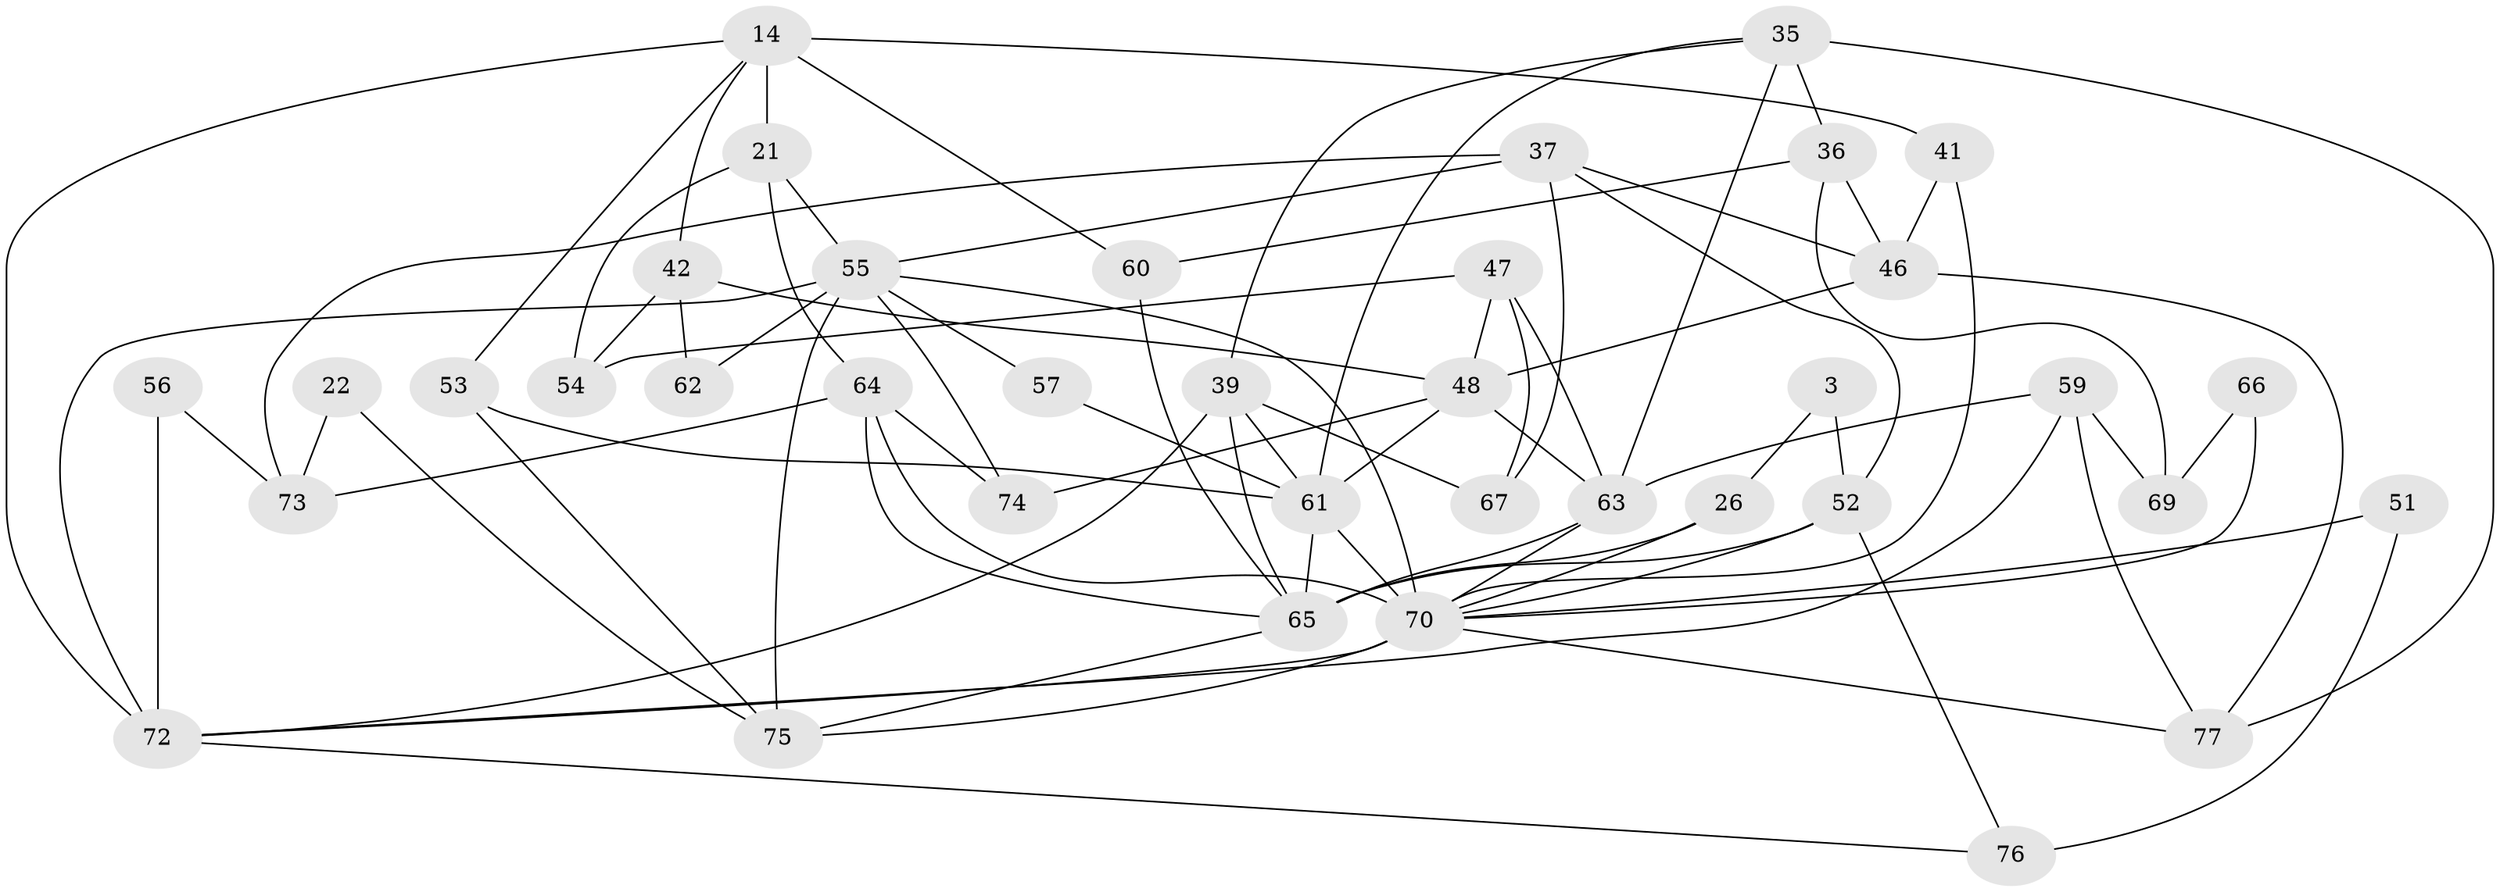 // original degree distribution, {2: 0.12987012987012986, 5: 0.18181818181818182, 4: 0.2987012987012987, 8: 0.025974025974025976, 3: 0.2597402597402597, 7: 0.025974025974025976, 6: 0.07792207792207792}
// Generated by graph-tools (version 1.1) at 2025/51/03/09/25 04:51:37]
// undirected, 38 vertices, 82 edges
graph export_dot {
graph [start="1"]
  node [color=gray90,style=filled];
  3;
  14;
  21 [super="+5+4"];
  22;
  26;
  35 [super="+24"];
  36 [super="+32"];
  37;
  39 [super="+38"];
  41;
  42;
  46 [super="+12"];
  47;
  48 [super="+40"];
  51;
  52 [super="+33"];
  53 [super="+29"];
  54;
  55 [super="+27+9"];
  56;
  57;
  59 [super="+23"];
  60;
  61 [super="+30+50"];
  62;
  63 [super="+17+49+45"];
  64 [super="+44"];
  65 [super="+2+58"];
  66;
  67;
  69;
  70 [super="+7+43+34+8"];
  72 [super="+11+68"];
  73;
  74;
  75 [super="+10+15+71"];
  76;
  77;
  3 -- 26;
  3 -- 52;
  14 -- 41;
  14 -- 42;
  14 -- 53;
  14 -- 60;
  14 -- 21 [weight=2];
  14 -- 72;
  21 -- 55 [weight=3];
  21 -- 64 [weight=2];
  21 -- 54;
  22 -- 73;
  22 -- 75;
  26 -- 65 [weight=2];
  26 -- 70;
  35 -- 36 [weight=2];
  35 -- 39;
  35 -- 77;
  35 -- 63;
  35 -- 61;
  36 -- 69;
  36 -- 60;
  36 -- 46;
  37 -- 55 [weight=2];
  37 -- 46;
  37 -- 67;
  37 -- 73;
  37 -- 52;
  39 -- 67;
  39 -- 72;
  39 -- 65 [weight=3];
  39 -- 61 [weight=2];
  41 -- 70;
  41 -- 46;
  42 -- 48;
  42 -- 54;
  42 -- 62;
  46 -- 48 [weight=2];
  46 -- 77;
  47 -- 54;
  47 -- 67;
  47 -- 48;
  47 -- 63;
  48 -- 74 [weight=2];
  48 -- 63;
  48 -- 61;
  51 -- 76;
  51 -- 70;
  52 -- 70;
  52 -- 65;
  52 -- 76;
  53 -- 61;
  53 -- 75;
  55 -- 57;
  55 -- 62;
  55 -- 74;
  55 -- 75 [weight=3];
  55 -- 72 [weight=3];
  55 -- 70;
  56 -- 72;
  56 -- 73;
  57 -- 61;
  59 -- 69 [weight=2];
  59 -- 77;
  59 -- 63;
  59 -- 72;
  60 -- 65;
  61 -- 65 [weight=3];
  61 -- 70 [weight=5];
  63 -- 65 [weight=3];
  63 -- 70 [weight=3];
  64 -- 70 [weight=2];
  64 -- 73;
  64 -- 65;
  64 -- 74;
  65 -- 75;
  66 -- 69;
  66 -- 70;
  70 -- 75 [weight=3];
  70 -- 72;
  70 -- 77;
  72 -- 76;
}
